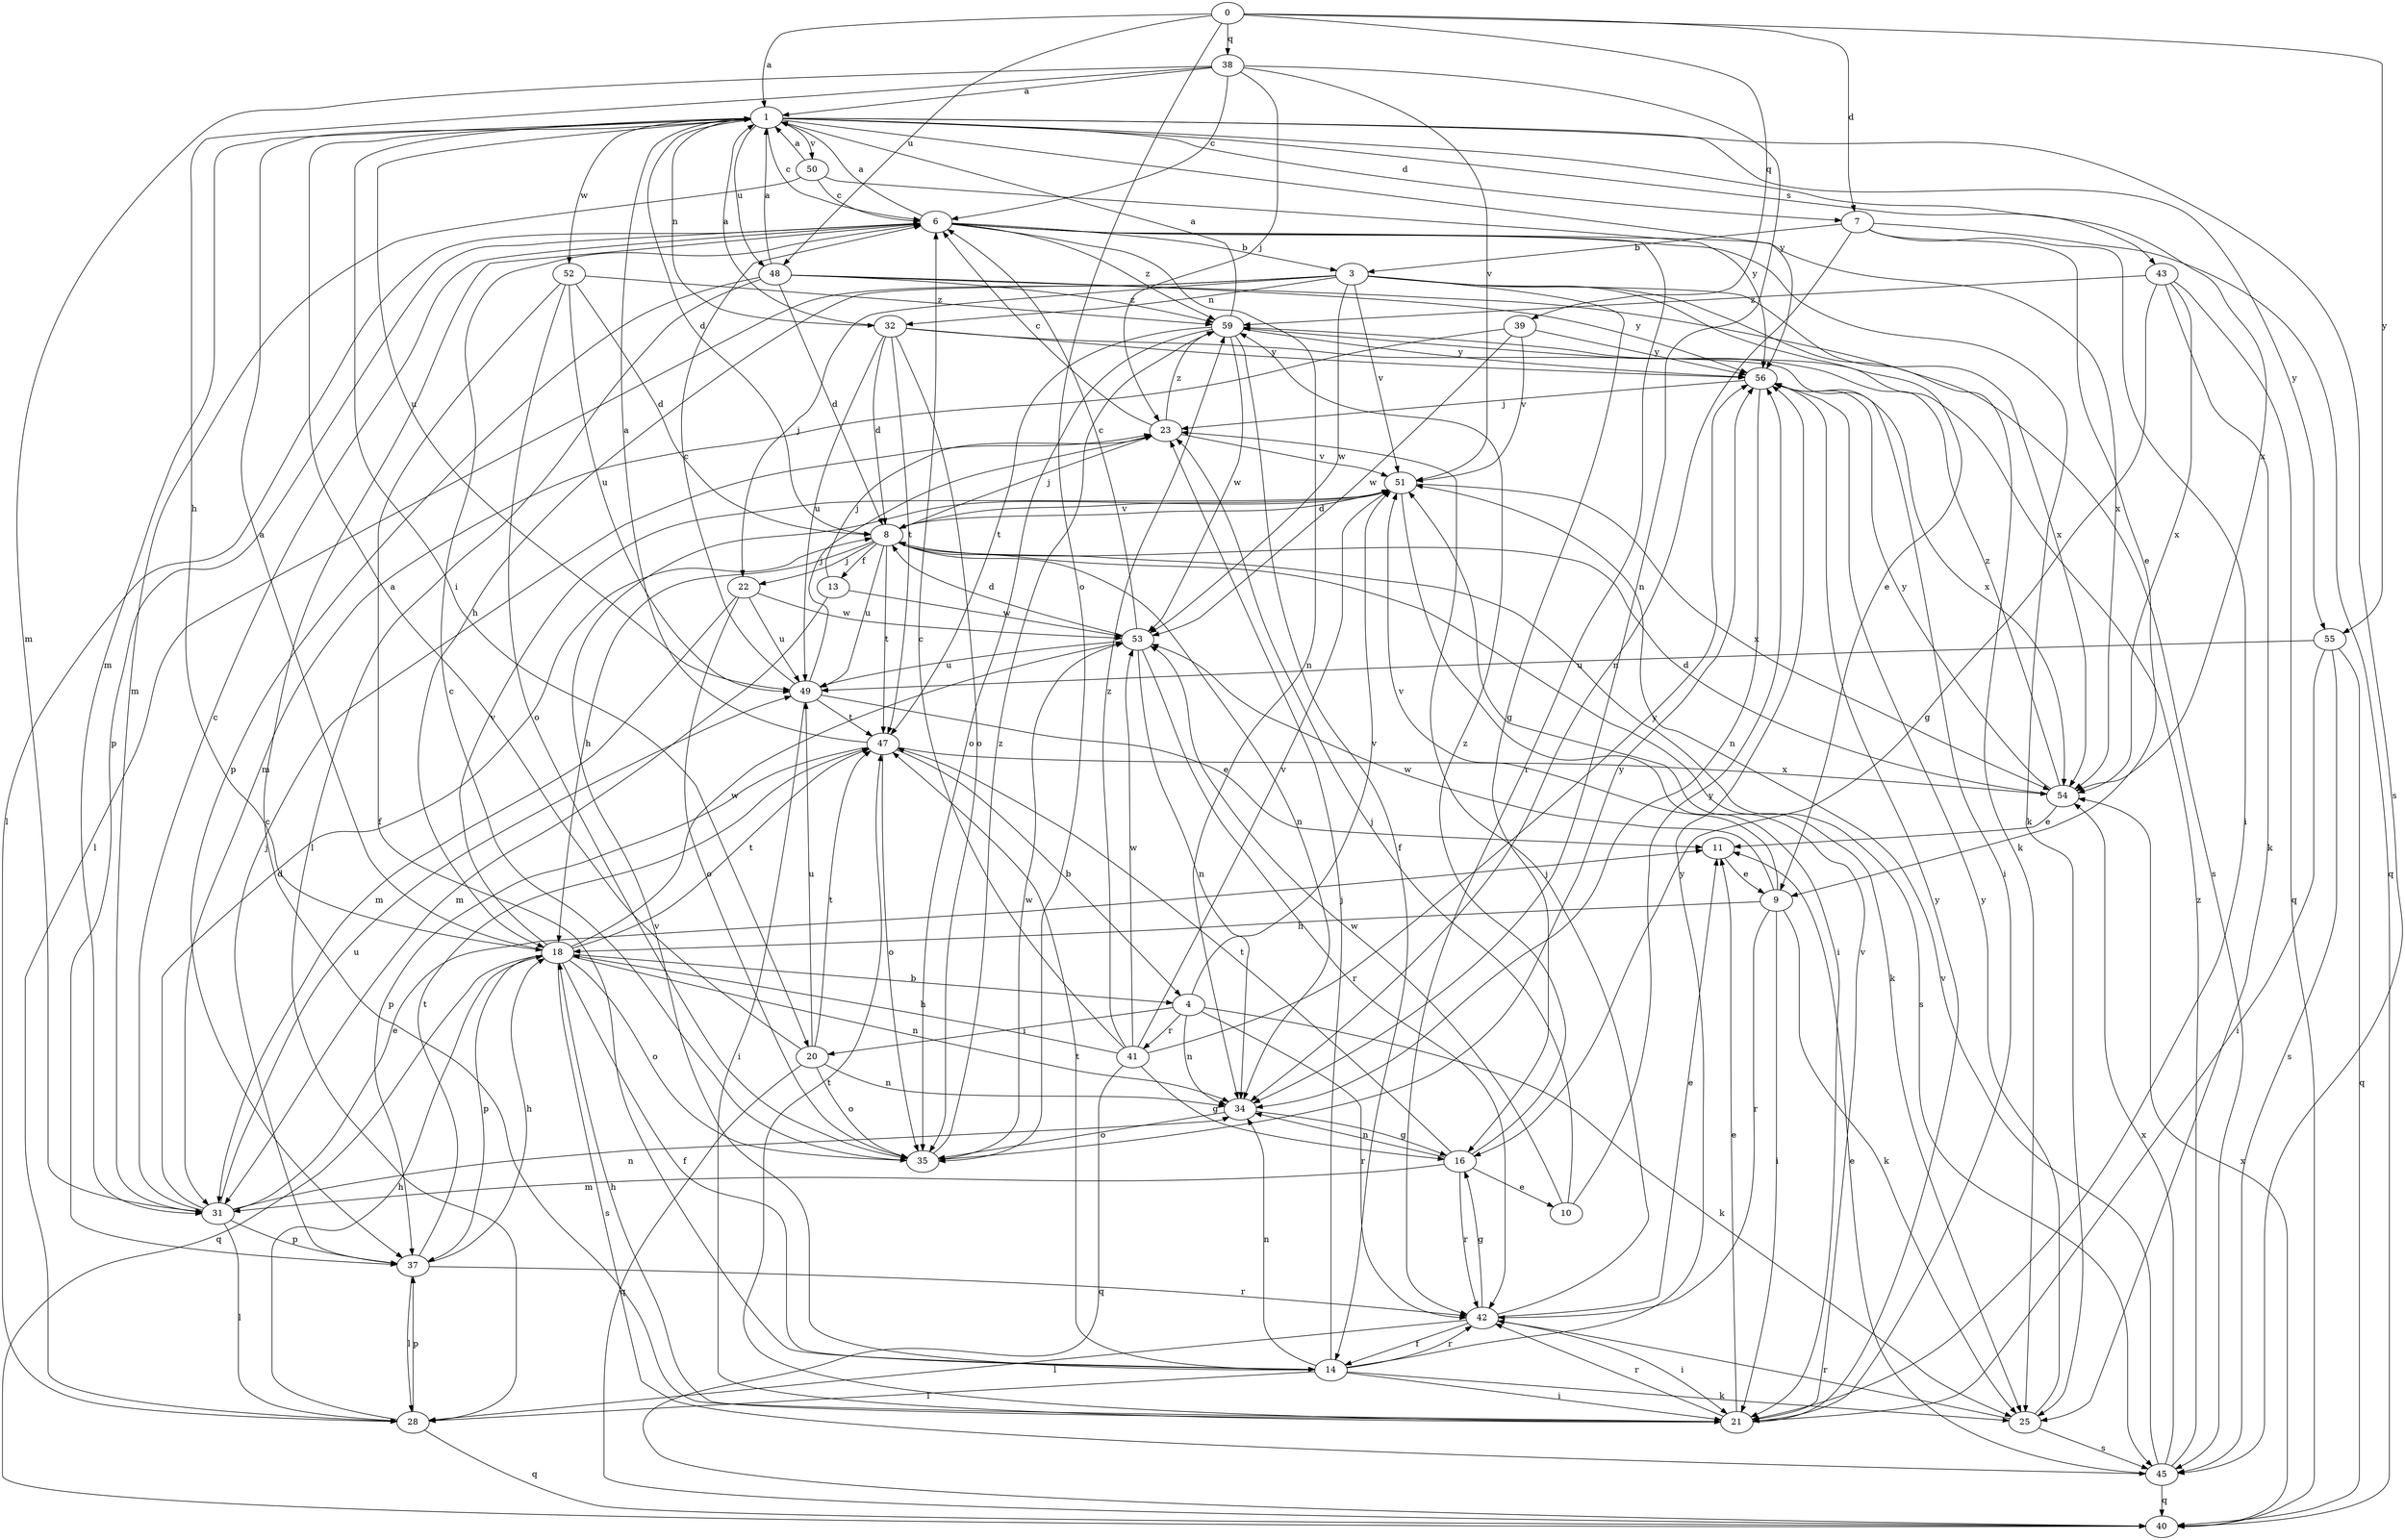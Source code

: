 strict digraph  {
0;
1;
3;
4;
6;
7;
8;
9;
10;
11;
13;
14;
16;
18;
20;
21;
22;
23;
25;
28;
31;
32;
34;
35;
37;
38;
39;
40;
41;
42;
43;
45;
47;
48;
49;
50;
51;
52;
53;
54;
55;
56;
59;
0 -> 1  [label=a];
0 -> 7  [label=d];
0 -> 35  [label=o];
0 -> 38  [label=q];
0 -> 39  [label=q];
0 -> 48  [label=u];
0 -> 55  [label=y];
1 -> 6  [label=c];
1 -> 7  [label=d];
1 -> 8  [label=d];
1 -> 20  [label=i];
1 -> 31  [label=m];
1 -> 32  [label=n];
1 -> 43  [label=s];
1 -> 45  [label=s];
1 -> 48  [label=u];
1 -> 49  [label=u];
1 -> 50  [label=v];
1 -> 52  [label=w];
1 -> 54  [label=x];
1 -> 55  [label=y];
1 -> 56  [label=y];
3 -> 9  [label=e];
3 -> 16  [label=g];
3 -> 18  [label=h];
3 -> 22  [label=j];
3 -> 25  [label=k];
3 -> 28  [label=l];
3 -> 32  [label=n];
3 -> 51  [label=v];
3 -> 53  [label=w];
3 -> 54  [label=x];
4 -> 20  [label=i];
4 -> 25  [label=k];
4 -> 34  [label=n];
4 -> 41  [label=r];
4 -> 42  [label=r];
4 -> 51  [label=v];
6 -> 1  [label=a];
6 -> 3  [label=b];
6 -> 25  [label=k];
6 -> 28  [label=l];
6 -> 34  [label=n];
6 -> 37  [label=p];
6 -> 42  [label=r];
6 -> 54  [label=x];
6 -> 59  [label=z];
7 -> 3  [label=b];
7 -> 9  [label=e];
7 -> 21  [label=i];
7 -> 34  [label=n];
7 -> 40  [label=q];
8 -> 13  [label=f];
8 -> 18  [label=h];
8 -> 22  [label=j];
8 -> 23  [label=j];
8 -> 25  [label=k];
8 -> 34  [label=n];
8 -> 45  [label=s];
8 -> 47  [label=t];
8 -> 49  [label=u];
8 -> 51  [label=v];
9 -> 18  [label=h];
9 -> 21  [label=i];
9 -> 25  [label=k];
9 -> 42  [label=r];
9 -> 51  [label=v];
9 -> 53  [label=w];
10 -> 23  [label=j];
10 -> 53  [label=w];
10 -> 56  [label=y];
11 -> 9  [label=e];
13 -> 23  [label=j];
13 -> 31  [label=m];
13 -> 53  [label=w];
14 -> 21  [label=i];
14 -> 23  [label=j];
14 -> 25  [label=k];
14 -> 28  [label=l];
14 -> 34  [label=n];
14 -> 42  [label=r];
14 -> 47  [label=t];
14 -> 51  [label=v];
14 -> 56  [label=y];
16 -> 10  [label=e];
16 -> 31  [label=m];
16 -> 34  [label=n];
16 -> 42  [label=r];
16 -> 47  [label=t];
16 -> 59  [label=z];
18 -> 1  [label=a];
18 -> 4  [label=b];
18 -> 14  [label=f];
18 -> 34  [label=n];
18 -> 35  [label=o];
18 -> 37  [label=p];
18 -> 40  [label=q];
18 -> 45  [label=s];
18 -> 47  [label=t];
18 -> 51  [label=v];
18 -> 53  [label=w];
20 -> 1  [label=a];
20 -> 34  [label=n];
20 -> 35  [label=o];
20 -> 40  [label=q];
20 -> 47  [label=t];
20 -> 49  [label=u];
21 -> 6  [label=c];
21 -> 11  [label=e];
21 -> 18  [label=h];
21 -> 42  [label=r];
21 -> 47  [label=t];
21 -> 51  [label=v];
21 -> 56  [label=y];
22 -> 31  [label=m];
22 -> 35  [label=o];
22 -> 49  [label=u];
22 -> 53  [label=w];
23 -> 6  [label=c];
23 -> 51  [label=v];
23 -> 59  [label=z];
25 -> 42  [label=r];
25 -> 45  [label=s];
25 -> 56  [label=y];
28 -> 18  [label=h];
28 -> 37  [label=p];
28 -> 40  [label=q];
31 -> 6  [label=c];
31 -> 8  [label=d];
31 -> 11  [label=e];
31 -> 28  [label=l];
31 -> 34  [label=n];
31 -> 37  [label=p];
31 -> 49  [label=u];
32 -> 1  [label=a];
32 -> 8  [label=d];
32 -> 21  [label=i];
32 -> 35  [label=o];
32 -> 47  [label=t];
32 -> 49  [label=u];
32 -> 56  [label=y];
34 -> 16  [label=g];
34 -> 35  [label=o];
35 -> 6  [label=c];
35 -> 53  [label=w];
35 -> 56  [label=y];
35 -> 59  [label=z];
37 -> 18  [label=h];
37 -> 23  [label=j];
37 -> 28  [label=l];
37 -> 42  [label=r];
37 -> 47  [label=t];
38 -> 1  [label=a];
38 -> 6  [label=c];
38 -> 18  [label=h];
38 -> 23  [label=j];
38 -> 31  [label=m];
38 -> 34  [label=n];
38 -> 51  [label=v];
39 -> 31  [label=m];
39 -> 51  [label=v];
39 -> 53  [label=w];
39 -> 56  [label=y];
40 -> 54  [label=x];
41 -> 6  [label=c];
41 -> 16  [label=g];
41 -> 18  [label=h];
41 -> 40  [label=q];
41 -> 51  [label=v];
41 -> 53  [label=w];
41 -> 56  [label=y];
41 -> 59  [label=z];
42 -> 11  [label=e];
42 -> 14  [label=f];
42 -> 16  [label=g];
42 -> 21  [label=i];
42 -> 23  [label=j];
42 -> 28  [label=l];
43 -> 16  [label=g];
43 -> 25  [label=k];
43 -> 40  [label=q];
43 -> 54  [label=x];
43 -> 59  [label=z];
45 -> 11  [label=e];
45 -> 40  [label=q];
45 -> 51  [label=v];
45 -> 54  [label=x];
45 -> 59  [label=z];
47 -> 1  [label=a];
47 -> 4  [label=b];
47 -> 35  [label=o];
47 -> 37  [label=p];
47 -> 54  [label=x];
48 -> 1  [label=a];
48 -> 8  [label=d];
48 -> 28  [label=l];
48 -> 37  [label=p];
48 -> 45  [label=s];
48 -> 56  [label=y];
48 -> 59  [label=z];
49 -> 6  [label=c];
49 -> 11  [label=e];
49 -> 21  [label=i];
49 -> 23  [label=j];
49 -> 47  [label=t];
50 -> 1  [label=a];
50 -> 6  [label=c];
50 -> 31  [label=m];
50 -> 56  [label=y];
51 -> 8  [label=d];
51 -> 21  [label=i];
51 -> 54  [label=x];
52 -> 8  [label=d];
52 -> 14  [label=f];
52 -> 35  [label=o];
52 -> 49  [label=u];
52 -> 59  [label=z];
53 -> 6  [label=c];
53 -> 8  [label=d];
53 -> 34  [label=n];
53 -> 42  [label=r];
53 -> 49  [label=u];
54 -> 8  [label=d];
54 -> 11  [label=e];
54 -> 56  [label=y];
54 -> 59  [label=z];
55 -> 21  [label=i];
55 -> 40  [label=q];
55 -> 45  [label=s];
55 -> 49  [label=u];
56 -> 23  [label=j];
56 -> 34  [label=n];
56 -> 54  [label=x];
59 -> 1  [label=a];
59 -> 14  [label=f];
59 -> 35  [label=o];
59 -> 47  [label=t];
59 -> 53  [label=w];
59 -> 56  [label=y];
}
